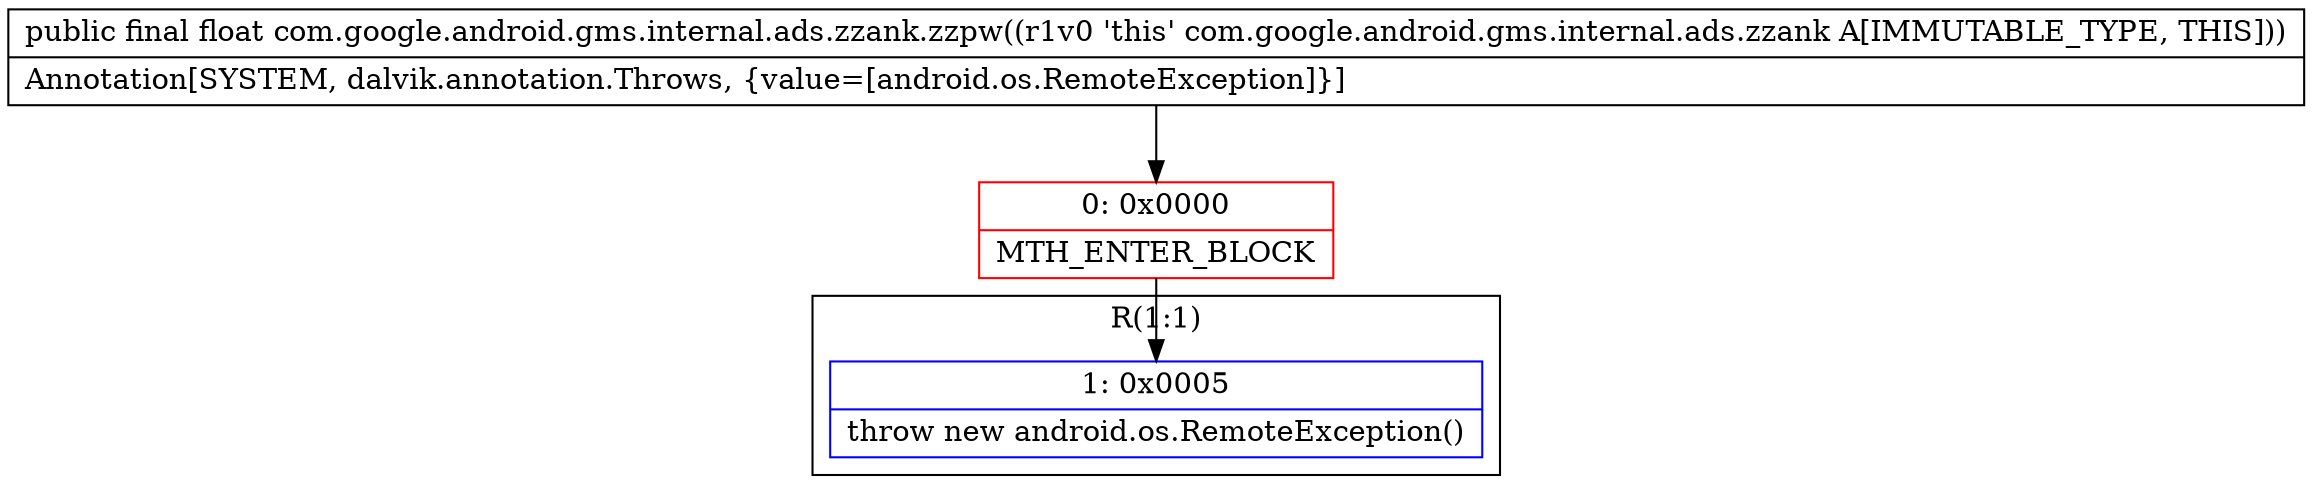 digraph "CFG forcom.google.android.gms.internal.ads.zzank.zzpw()F" {
subgraph cluster_Region_825597240 {
label = "R(1:1)";
node [shape=record,color=blue];
Node_1 [shape=record,label="{1\:\ 0x0005|throw new android.os.RemoteException()\l}"];
}
Node_0 [shape=record,color=red,label="{0\:\ 0x0000|MTH_ENTER_BLOCK\l}"];
MethodNode[shape=record,label="{public final float com.google.android.gms.internal.ads.zzank.zzpw((r1v0 'this' com.google.android.gms.internal.ads.zzank A[IMMUTABLE_TYPE, THIS]))  | Annotation[SYSTEM, dalvik.annotation.Throws, \{value=[android.os.RemoteException]\}]\l}"];
MethodNode -> Node_0;
Node_0 -> Node_1;
}

